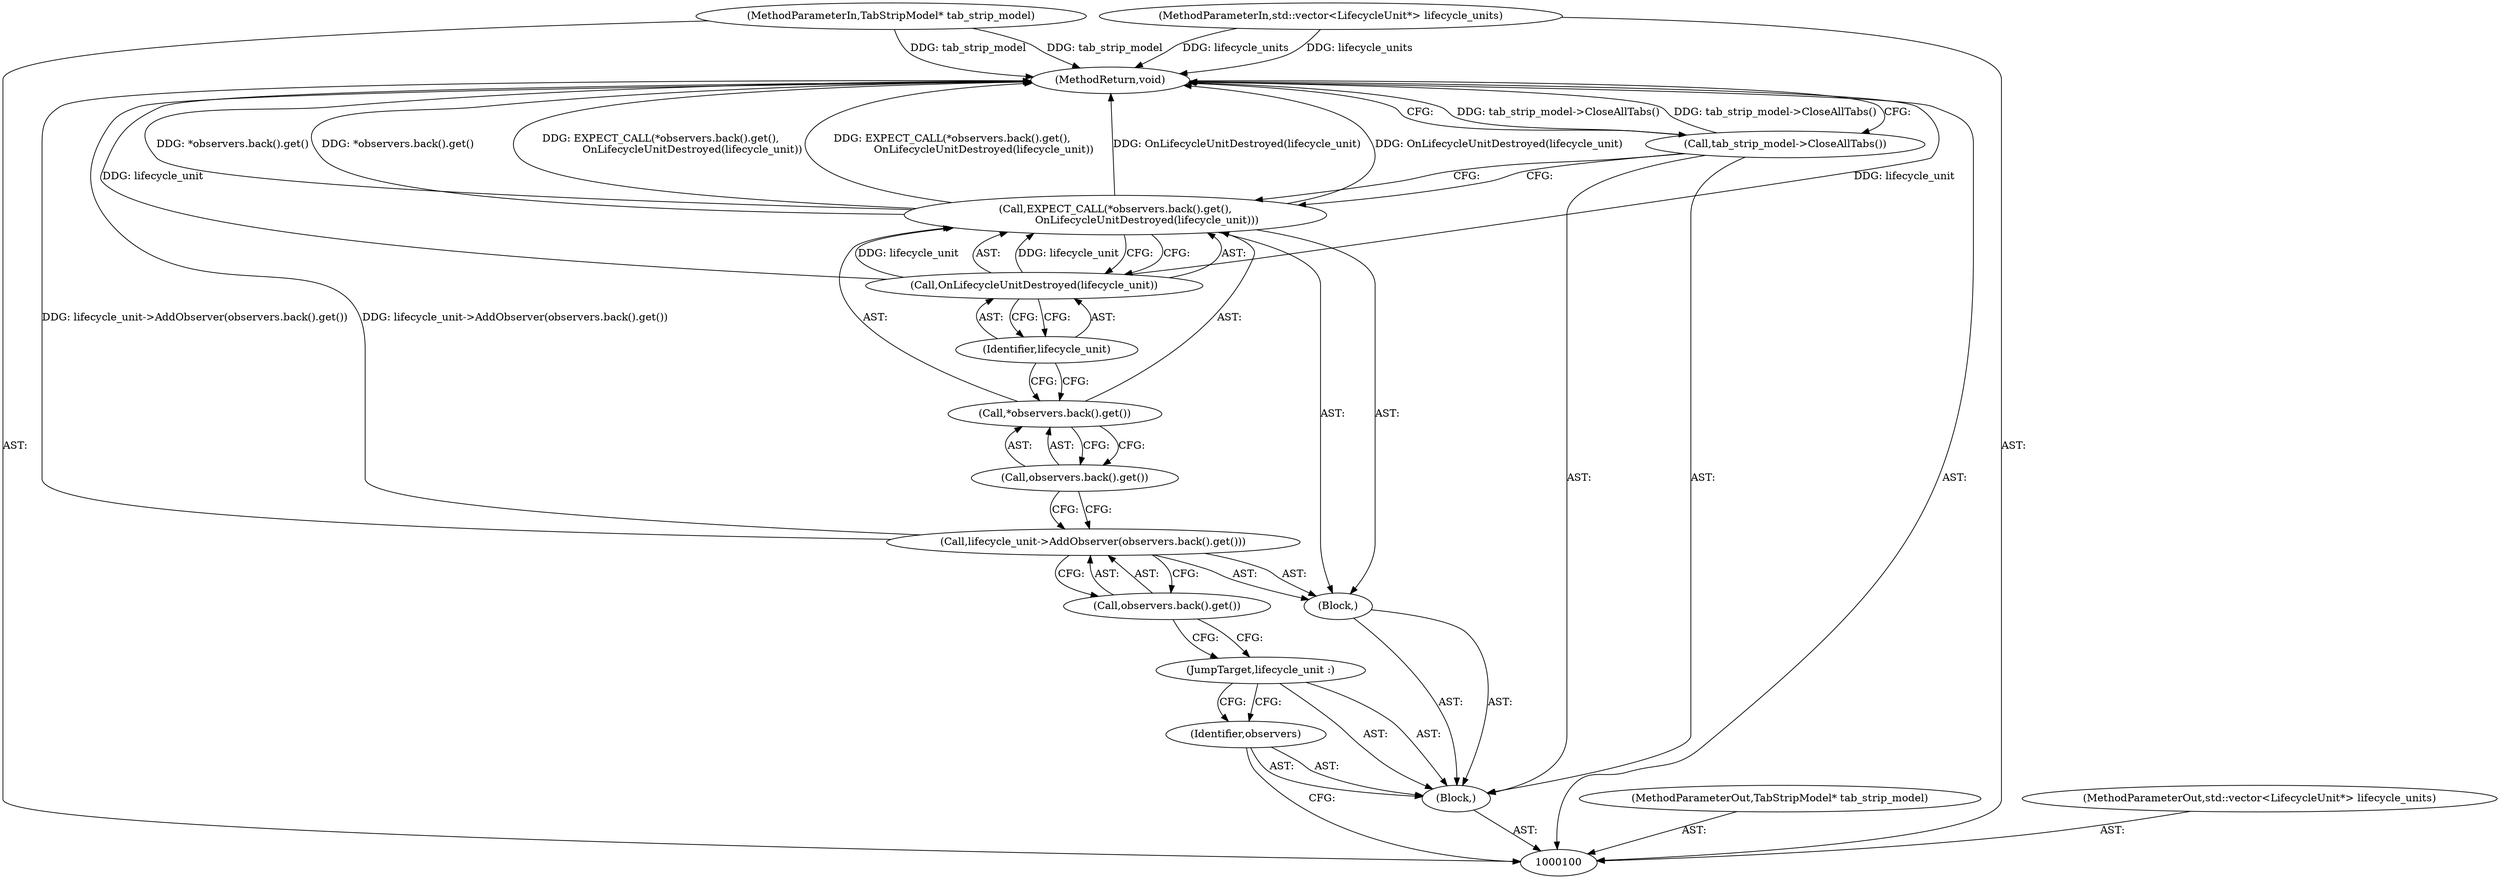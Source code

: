 digraph "1_Chrome_7394cf6f43d7a86630d3eb1c728fd63c621b5530_5" {
"1000115" [label="(MethodReturn,void)"];
"1000110" [label="(Call,*observers.back().get())"];
"1000111" [label="(Call,observers.back().get())"];
"1000109" [label="(Call,EXPECT_CALL(*observers.back().get(),\n                   OnLifecycleUnitDestroyed(lifecycle_unit)))"];
"1000112" [label="(Call,OnLifecycleUnitDestroyed(lifecycle_unit))"];
"1000113" [label="(Identifier,lifecycle_unit)"];
"1000114" [label="(Call,tab_strip_model->CloseAllTabs())"];
"1000101" [label="(MethodParameterIn,TabStripModel* tab_strip_model)"];
"1000144" [label="(MethodParameterOut,TabStripModel* tab_strip_model)"];
"1000103" [label="(Block,)"];
"1000102" [label="(MethodParameterIn,std::vector<LifecycleUnit*> lifecycle_units)"];
"1000145" [label="(MethodParameterOut,std::vector<LifecycleUnit*> lifecycle_units)"];
"1000104" [label="(Identifier,observers)"];
"1000105" [label="(JumpTarget,lifecycle_unit :)"];
"1000106" [label="(Block,)"];
"1000108" [label="(Call,observers.back().get())"];
"1000107" [label="(Call,lifecycle_unit->AddObserver(observers.back().get()))"];
"1000115" -> "1000100"  [label="AST: "];
"1000115" -> "1000114"  [label="CFG: "];
"1000107" -> "1000115"  [label="DDG: lifecycle_unit->AddObserver(observers.back().get())"];
"1000114" -> "1000115"  [label="DDG: tab_strip_model->CloseAllTabs()"];
"1000109" -> "1000115"  [label="DDG: EXPECT_CALL(*observers.back().get(),\n                   OnLifecycleUnitDestroyed(lifecycle_unit))"];
"1000109" -> "1000115"  [label="DDG: OnLifecycleUnitDestroyed(lifecycle_unit)"];
"1000109" -> "1000115"  [label="DDG: *observers.back().get()"];
"1000102" -> "1000115"  [label="DDG: lifecycle_units"];
"1000112" -> "1000115"  [label="DDG: lifecycle_unit"];
"1000101" -> "1000115"  [label="DDG: tab_strip_model"];
"1000110" -> "1000109"  [label="AST: "];
"1000110" -> "1000111"  [label="CFG: "];
"1000111" -> "1000110"  [label="AST: "];
"1000113" -> "1000110"  [label="CFG: "];
"1000111" -> "1000110"  [label="AST: "];
"1000111" -> "1000107"  [label="CFG: "];
"1000110" -> "1000111"  [label="CFG: "];
"1000109" -> "1000106"  [label="AST: "];
"1000109" -> "1000112"  [label="CFG: "];
"1000110" -> "1000109"  [label="AST: "];
"1000112" -> "1000109"  [label="AST: "];
"1000114" -> "1000109"  [label="CFG: "];
"1000109" -> "1000115"  [label="DDG: EXPECT_CALL(*observers.back().get(),\n                   OnLifecycleUnitDestroyed(lifecycle_unit))"];
"1000109" -> "1000115"  [label="DDG: OnLifecycleUnitDestroyed(lifecycle_unit)"];
"1000109" -> "1000115"  [label="DDG: *observers.back().get()"];
"1000112" -> "1000109"  [label="DDG: lifecycle_unit"];
"1000112" -> "1000109"  [label="AST: "];
"1000112" -> "1000113"  [label="CFG: "];
"1000113" -> "1000112"  [label="AST: "];
"1000109" -> "1000112"  [label="CFG: "];
"1000112" -> "1000115"  [label="DDG: lifecycle_unit"];
"1000112" -> "1000109"  [label="DDG: lifecycle_unit"];
"1000113" -> "1000112"  [label="AST: "];
"1000113" -> "1000110"  [label="CFG: "];
"1000112" -> "1000113"  [label="CFG: "];
"1000114" -> "1000103"  [label="AST: "];
"1000114" -> "1000109"  [label="CFG: "];
"1000115" -> "1000114"  [label="CFG: "];
"1000114" -> "1000115"  [label="DDG: tab_strip_model->CloseAllTabs()"];
"1000101" -> "1000100"  [label="AST: "];
"1000101" -> "1000115"  [label="DDG: tab_strip_model"];
"1000144" -> "1000100"  [label="AST: "];
"1000103" -> "1000100"  [label="AST: "];
"1000104" -> "1000103"  [label="AST: "];
"1000105" -> "1000103"  [label="AST: "];
"1000106" -> "1000103"  [label="AST: "];
"1000114" -> "1000103"  [label="AST: "];
"1000102" -> "1000100"  [label="AST: "];
"1000102" -> "1000115"  [label="DDG: lifecycle_units"];
"1000145" -> "1000100"  [label="AST: "];
"1000104" -> "1000103"  [label="AST: "];
"1000104" -> "1000100"  [label="CFG: "];
"1000105" -> "1000104"  [label="CFG: "];
"1000105" -> "1000103"  [label="AST: "];
"1000105" -> "1000104"  [label="CFG: "];
"1000108" -> "1000105"  [label="CFG: "];
"1000106" -> "1000103"  [label="AST: "];
"1000107" -> "1000106"  [label="AST: "];
"1000109" -> "1000106"  [label="AST: "];
"1000108" -> "1000107"  [label="AST: "];
"1000108" -> "1000105"  [label="CFG: "];
"1000107" -> "1000108"  [label="CFG: "];
"1000107" -> "1000106"  [label="AST: "];
"1000107" -> "1000108"  [label="CFG: "];
"1000108" -> "1000107"  [label="AST: "];
"1000111" -> "1000107"  [label="CFG: "];
"1000107" -> "1000115"  [label="DDG: lifecycle_unit->AddObserver(observers.back().get())"];
}
